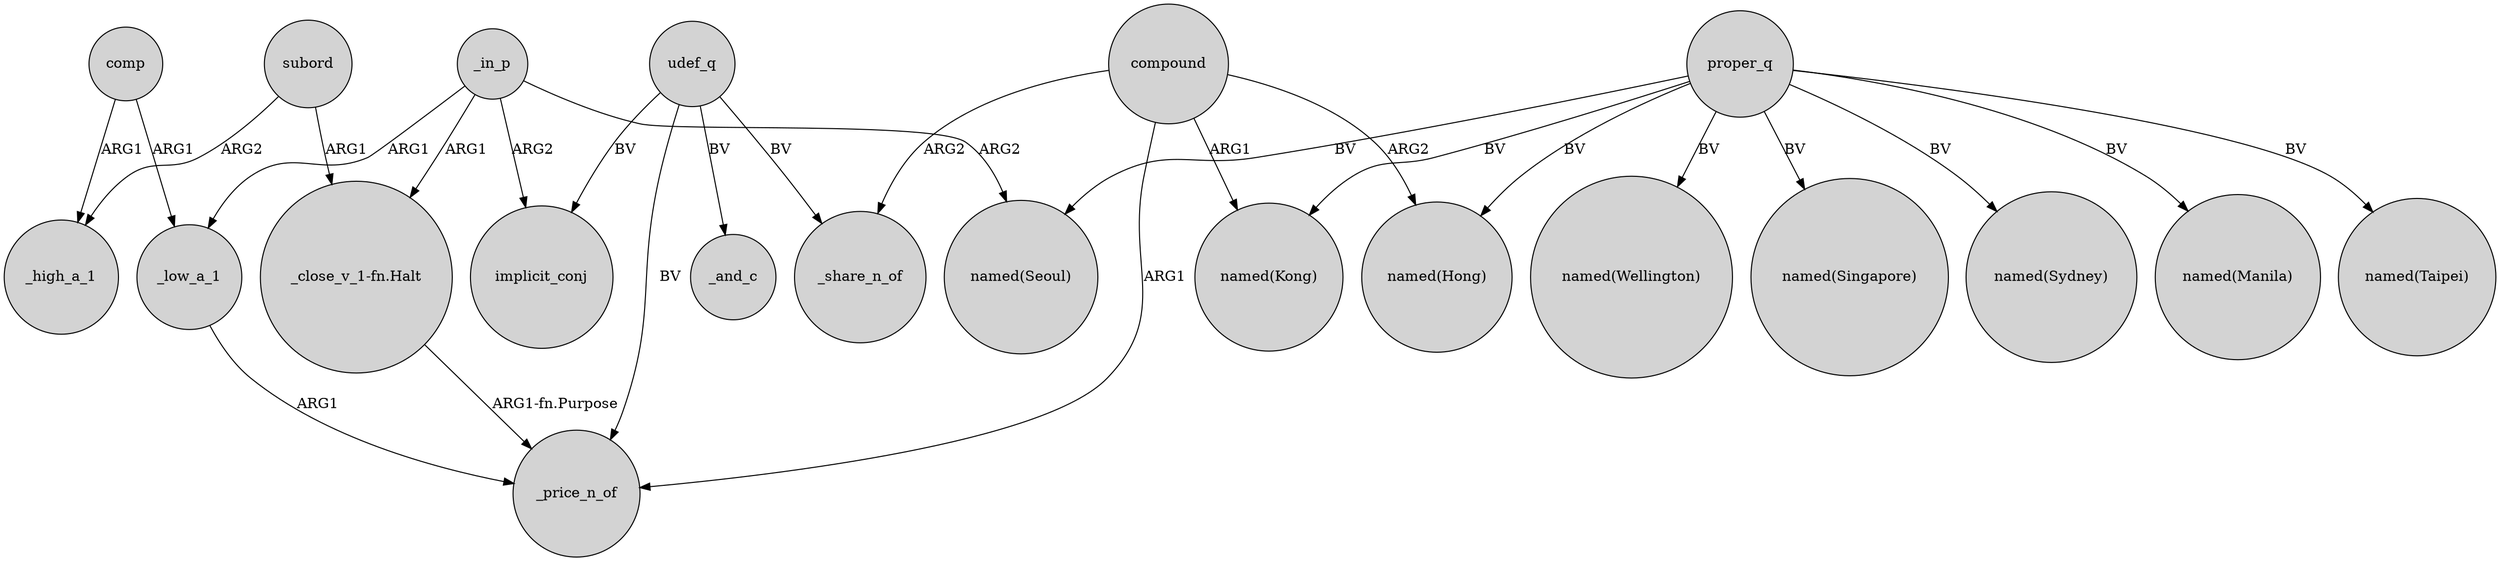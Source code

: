 digraph {
	node [shape=circle style=filled]
	comp -> _low_a_1 [label=ARG1]
	_in_p -> "_close_v_1-fn.Halt" [label=ARG1]
	udef_q -> _price_n_of [label=BV]
	_in_p -> implicit_conj [label=ARG2]
	subord -> "_close_v_1-fn.Halt" [label=ARG1]
	udef_q -> _and_c [label=BV]
	proper_q -> "named(Wellington)" [label=BV]
	proper_q -> "named(Singapore)" [label=BV]
	_low_a_1 -> _price_n_of [label=ARG1]
	proper_q -> "named(Sydney)" [label=BV]
	proper_q -> "named(Manila)" [label=BV]
	proper_q -> "named(Taipei)" [label=BV]
	subord -> _high_a_1 [label=ARG2]
	proper_q -> "named(Kong)" [label=BV]
	comp -> _high_a_1 [label=ARG1]
	udef_q -> _share_n_of [label=BV]
	_in_p -> "named(Seoul)" [label=ARG2]
	compound -> "named(Hong)" [label=ARG2]
	compound -> "named(Kong)" [label=ARG1]
	compound -> _share_n_of [label=ARG2]
	_in_p -> _low_a_1 [label=ARG1]
	"_close_v_1-fn.Halt" -> _price_n_of [label="ARG1-fn.Purpose"]
	proper_q -> "named(Hong)" [label=BV]
	compound -> _price_n_of [label=ARG1]
	proper_q -> "named(Seoul)" [label=BV]
	udef_q -> implicit_conj [label=BV]
}
